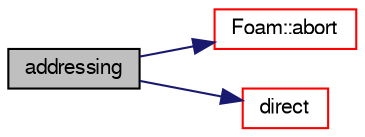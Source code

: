 digraph "addressing"
{
  bgcolor="transparent";
  edge [fontname="FreeSans",fontsize="10",labelfontname="FreeSans",labelfontsize="10"];
  node [fontname="FreeSans",fontsize="10",shape=record];
  rankdir="LR";
  Node114 [label="addressing",height=0.2,width=0.4,color="black", fillcolor="grey75", style="filled", fontcolor="black"];
  Node114 -> Node115 [color="midnightblue",fontsize="10",style="solid",fontname="FreeSans"];
  Node115 [label="Foam::abort",height=0.2,width=0.4,color="red",URL="$a21124.html#a447107a607d03e417307c203fa5fb44b"];
  Node114 -> Node158 [color="midnightblue",fontsize="10",style="solid",fontname="FreeSans"];
  Node158 [label="direct",height=0.2,width=0.4,color="red",URL="$a22782.html#ae76ee987311e5a64ff3eb5857c82a76a",tooltip="Is the mapping direct. "];
}
